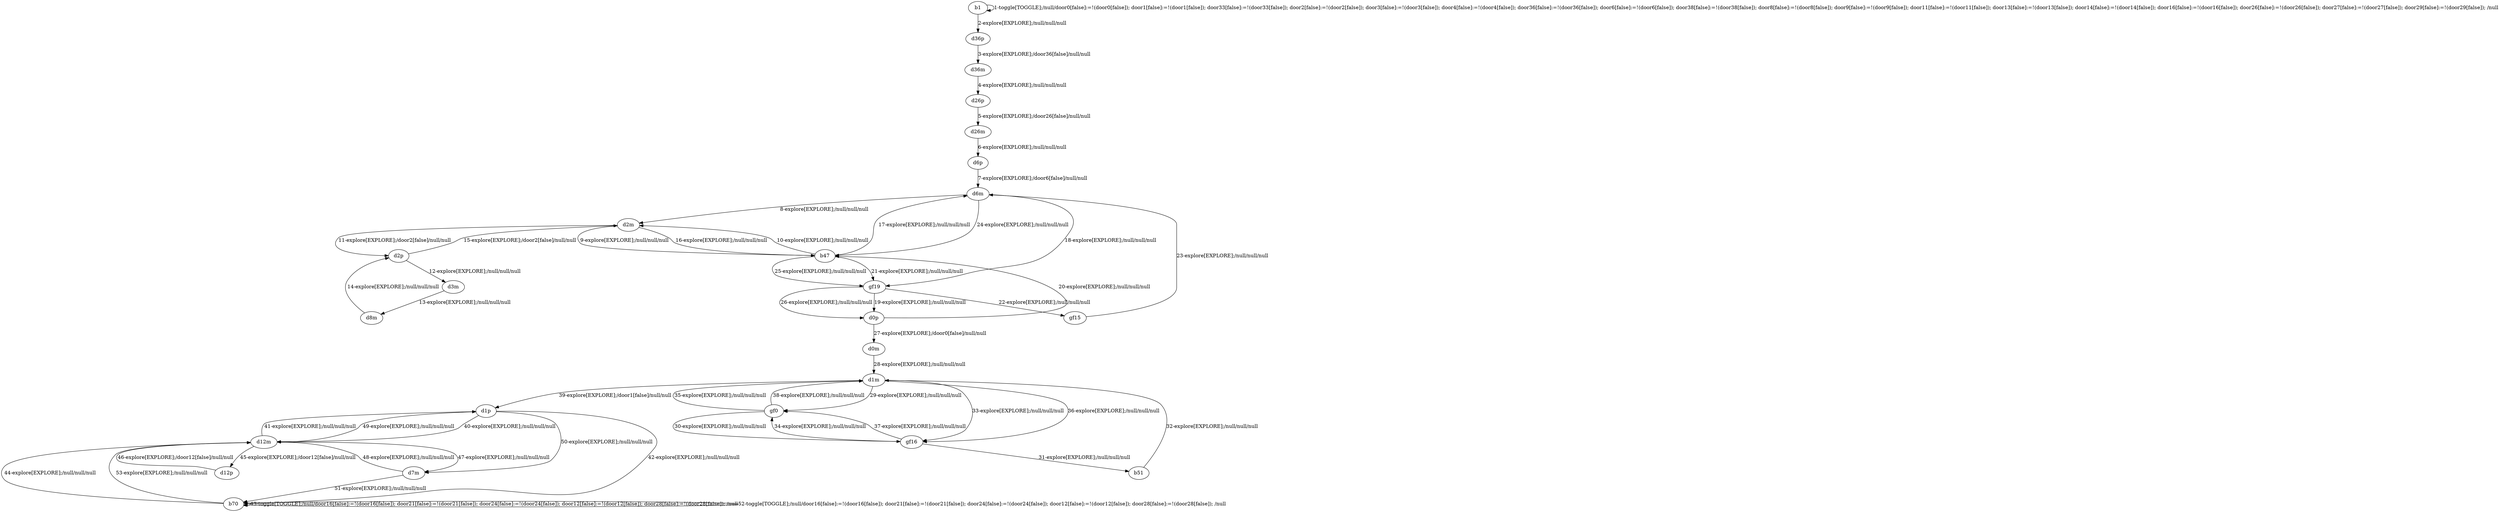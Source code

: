 # Total number of goals covered by this test: 1
# d8m --> d2p

digraph g {
"b1" -> "b1" [label = "1-toggle[TOGGLE];/null/door0[false]:=!(door0[false]); door1[false]:=!(door1[false]); door33[false]:=!(door33[false]); door2[false]:=!(door2[false]); door3[false]:=!(door3[false]); door4[false]:=!(door4[false]); door36[false]:=!(door36[false]); door6[false]:=!(door6[false]); door38[false]:=!(door38[false]); door8[false]:=!(door8[false]); door9[false]:=!(door9[false]); door11[false]:=!(door11[false]); door13[false]:=!(door13[false]); door14[false]:=!(door14[false]); door16[false]:=!(door16[false]); door26[false]:=!(door26[false]); door27[false]:=!(door27[false]); door29[false]:=!(door29[false]); /null"];
"b1" -> "d36p" [label = "2-explore[EXPLORE];/null/null/null"];
"d36p" -> "d36m" [label = "3-explore[EXPLORE];/door36[false]/null/null"];
"d36m" -> "d26p" [label = "4-explore[EXPLORE];/null/null/null"];
"d26p" -> "d26m" [label = "5-explore[EXPLORE];/door26[false]/null/null"];
"d26m" -> "d6p" [label = "6-explore[EXPLORE];/null/null/null"];
"d6p" -> "d6m" [label = "7-explore[EXPLORE];/door6[false]/null/null"];
"d6m" -> "d2m" [label = "8-explore[EXPLORE];/null/null/null"];
"d2m" -> "b47" [label = "9-explore[EXPLORE];/null/null/null"];
"b47" -> "d2m" [label = "10-explore[EXPLORE];/null/null/null"];
"d2m" -> "d2p" [label = "11-explore[EXPLORE];/door2[false]/null/null"];
"d2p" -> "d3m" [label = "12-explore[EXPLORE];/null/null/null"];
"d3m" -> "d8m" [label = "13-explore[EXPLORE];/null/null/null"];
"d8m" -> "d2p" [label = "14-explore[EXPLORE];/null/null/null"];
"d2p" -> "d2m" [label = "15-explore[EXPLORE];/door2[false]/null/null"];
"d2m" -> "b47" [label = "16-explore[EXPLORE];/null/null/null"];
"b47" -> "d6m" [label = "17-explore[EXPLORE];/null/null/null"];
"d6m" -> "gf19" [label = "18-explore[EXPLORE];/null/null/null"];
"gf19" -> "d0p" [label = "19-explore[EXPLORE];/null/null/null"];
"d0p" -> "b47" [label = "20-explore[EXPLORE];/null/null/null"];
"b47" -> "gf19" [label = "21-explore[EXPLORE];/null/null/null"];
"gf19" -> "gf15" [label = "22-explore[EXPLORE];/null/null/null"];
"gf15" -> "d6m" [label = "23-explore[EXPLORE];/null/null/null"];
"d6m" -> "b47" [label = "24-explore[EXPLORE];/null/null/null"];
"b47" -> "gf19" [label = "25-explore[EXPLORE];/null/null/null"];
"gf19" -> "d0p" [label = "26-explore[EXPLORE];/null/null/null"];
"d0p" -> "d0m" [label = "27-explore[EXPLORE];/door0[false]/null/null"];
"d0m" -> "d1m" [label = "28-explore[EXPLORE];/null/null/null"];
"d1m" -> "gf0" [label = "29-explore[EXPLORE];/null/null/null"];
"gf0" -> "gf16" [label = "30-explore[EXPLORE];/null/null/null"];
"gf16" -> "b51" [label = "31-explore[EXPLORE];/null/null/null"];
"b51" -> "d1m" [label = "32-explore[EXPLORE];/null/null/null"];
"d1m" -> "gf16" [label = "33-explore[EXPLORE];/null/null/null"];
"gf16" -> "gf0" [label = "34-explore[EXPLORE];/null/null/null"];
"gf0" -> "d1m" [label = "35-explore[EXPLORE];/null/null/null"];
"d1m" -> "gf16" [label = "36-explore[EXPLORE];/null/null/null"];
"gf16" -> "gf0" [label = "37-explore[EXPLORE];/null/null/null"];
"gf0" -> "d1m" [label = "38-explore[EXPLORE];/null/null/null"];
"d1m" -> "d1p" [label = "39-explore[EXPLORE];/door1[false]/null/null"];
"d1p" -> "d12m" [label = "40-explore[EXPLORE];/null/null/null"];
"d12m" -> "d1p" [label = "41-explore[EXPLORE];/null/null/null"];
"d1p" -> "b70" [label = "42-explore[EXPLORE];/null/null/null"];
"b70" -> "b70" [label = "43-toggle[TOGGLE];/null/door16[false]:=!(door16[false]); door21[false]:=!(door21[false]); door24[false]:=!(door24[false]); door12[false]:=!(door12[false]); door28[false]:=!(door28[false]); /null"];
"b70" -> "d12m" [label = "44-explore[EXPLORE];/null/null/null"];
"d12m" -> "d12p" [label = "45-explore[EXPLORE];/door12[false]/null/null"];
"d12p" -> "d12m" [label = "46-explore[EXPLORE];/door12[false]/null/null"];
"d12m" -> "d7m" [label = "47-explore[EXPLORE];/null/null/null"];
"d7m" -> "d12m" [label = "48-explore[EXPLORE];/null/null/null"];
"d12m" -> "d1p" [label = "49-explore[EXPLORE];/null/null/null"];
"d1p" -> "d7m" [label = "50-explore[EXPLORE];/null/null/null"];
"d7m" -> "b70" [label = "51-explore[EXPLORE];/null/null/null"];
"b70" -> "b70" [label = "52-toggle[TOGGLE];/null/door16[false]:=!(door16[false]); door21[false]:=!(door21[false]); door24[false]:=!(door24[false]); door12[false]:=!(door12[false]); door28[false]:=!(door28[false]); /null"];
"b70" -> "d12m" [label = "53-explore[EXPLORE];/null/null/null"];
}